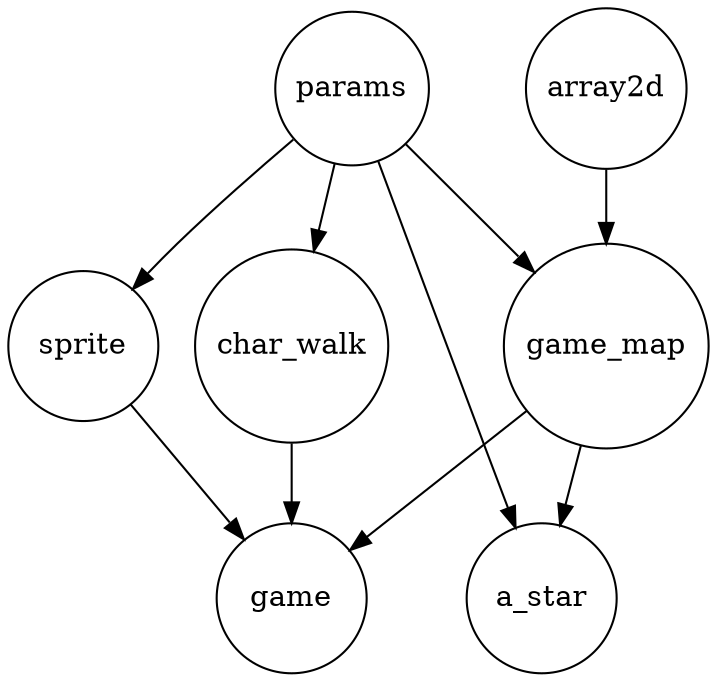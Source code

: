 digraph rpg_game{
node[shape=circle, width=1]

params

array2d

game_map
params->game_map
array2d->game_map

a_star
params->a_star
game_map->a_star

char_walk
params->char_walk

sprite
params->sprite

game
char_walk->game
sprite->game
game_map->game

}
